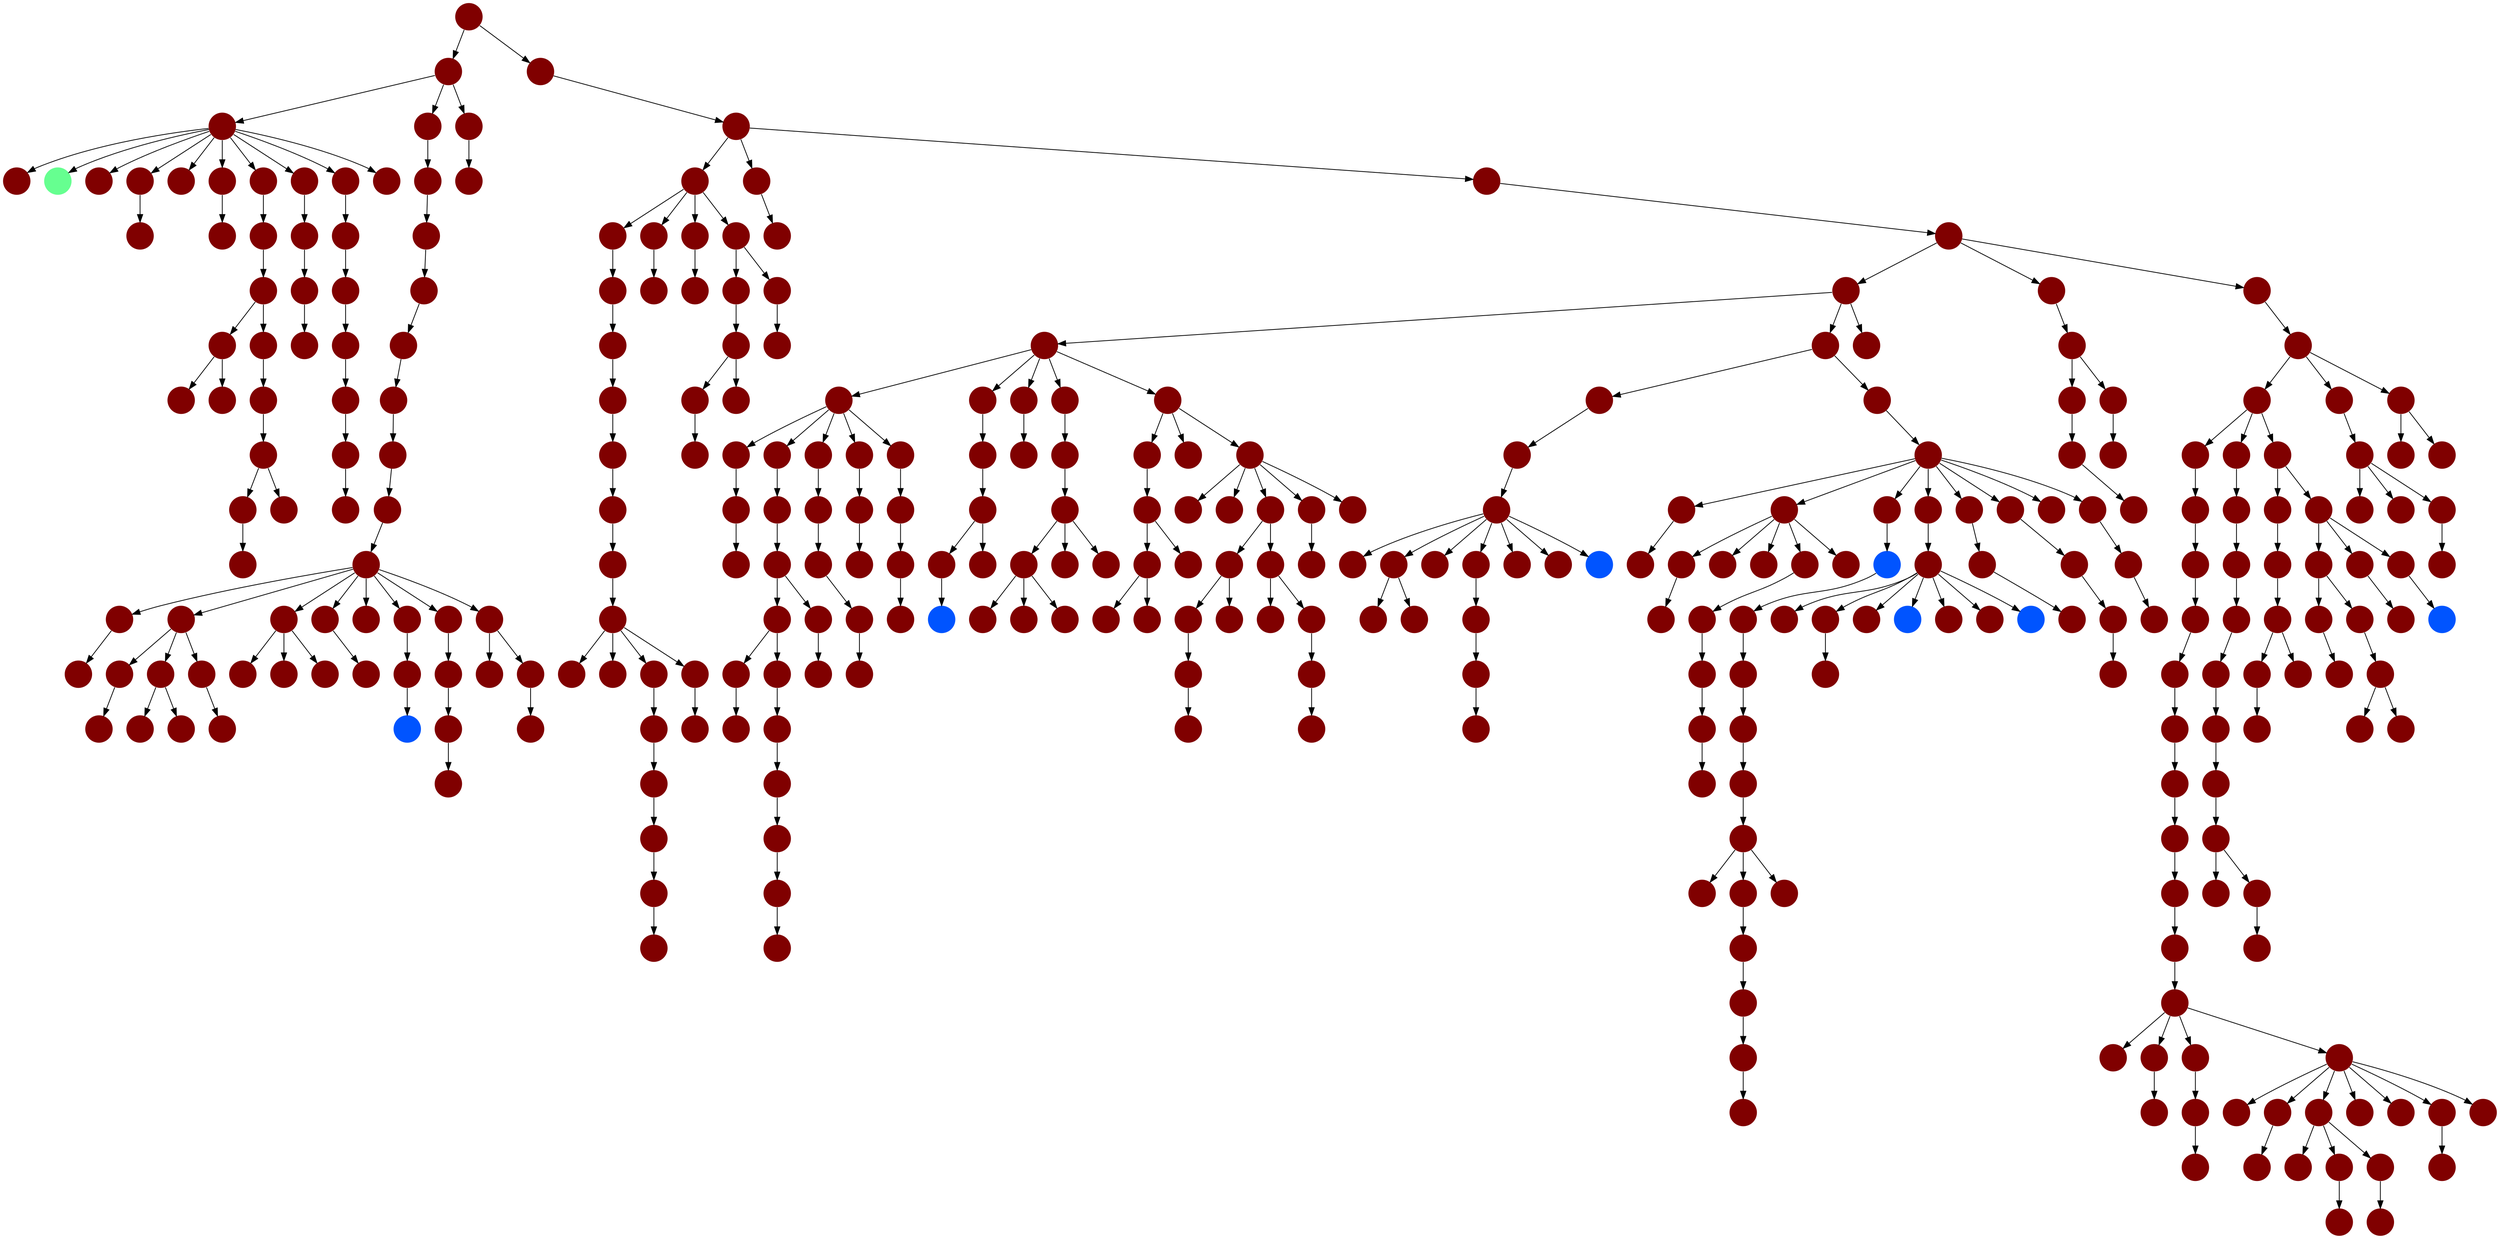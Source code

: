 digraph{
0 [tooltip = "Y", penwidth = 0, style = filled, fillcolor = "#800000", shape = circle, label = ""]
1 [tooltip = "Y", penwidth = 0, style = filled, fillcolor = "#800000", shape = circle, label = ""]
2 [tooltip = "Y", penwidth = 0, style = filled, fillcolor = "#800000", shape = circle, label = ""]
3 [tooltip = "Y", penwidth = 0, style = filled, fillcolor = "#800000", shape = circle, label = ""]
4 [tooltip = "Y", penwidth = 0, style = filled, fillcolor = "#800000", shape = circle, label = ""]
5 [tooltip = "Y", penwidth = 0, style = filled, fillcolor = "#800000", shape = circle, label = ""]
6 [tooltip = "Y", penwidth = 0, style = filled, fillcolor = "#800000", shape = circle, label = ""]
7 [tooltip = "Y", penwidth = 0, style = filled, fillcolor = "#800000", shape = circle, label = ""]
8 [tooltip = "Y", penwidth = 0, style = filled, fillcolor = "#800000", shape = circle, label = ""]
9 [tooltip = "Y", penwidth = 0, style = filled, fillcolor = "#800000", shape = circle, label = ""]
10 [tooltip = "Y", penwidth = 0, style = filled, fillcolor = "#800000", shape = circle, label = ""]
11 [tooltip = "Y", penwidth = 0, style = filled, fillcolor = "#800000", shape = circle, label = ""]
12 [tooltip = "Y", penwidth = 0, style = filled, fillcolor = "#800000", shape = circle, label = ""]
13 [tooltip = "Y", penwidth = 0, style = filled, fillcolor = "#800000", shape = circle, label = ""]
14 [tooltip = "Y", penwidth = 0, style = filled, fillcolor = "#800000", shape = circle, label = ""]
15 [tooltip = "Y", penwidth = 0, style = filled, fillcolor = "#800000", shape = circle, label = ""]
16 [tooltip = "Y", penwidth = 0, style = filled, fillcolor = "#800000", shape = circle, label = ""]
17 [tooltip = "Y", penwidth = 0, style = filled, fillcolor = "#800000", shape = circle, label = ""]
18 [tooltip = "Y", penwidth = 0, style = filled, fillcolor = "#800000", shape = circle, label = ""]
19 [tooltip = "Y", penwidth = 0, style = filled, fillcolor = "#800000", shape = circle, label = ""]
20 [tooltip = "Y", penwidth = 0, style = filled, fillcolor = "#800000", shape = circle, label = ""]
21 [tooltip = "Y", penwidth = 0, style = filled, fillcolor = "#800000", shape = circle, label = ""]
22 [tooltip = "Y", penwidth = 0, style = filled, fillcolor = "#800000", shape = circle, label = ""]
23 [tooltip = "Y", penwidth = 0, style = filled, fillcolor = "#800000", shape = circle, label = ""]
24 [tooltip = "Y", penwidth = 0, style = filled, fillcolor = "#800000", shape = circle, label = ""]
25 [tooltip = "Y", penwidth = 0, style = filled, fillcolor = "#800000", shape = circle, label = ""]
26 [tooltip = "Y", penwidth = 0, style = filled, fillcolor = "#800000", shape = circle, label = ""]
27 [tooltip = "Y", penwidth = 0, style = filled, fillcolor = "#800000", shape = circle, label = ""]
28 [tooltip = "Y", penwidth = 0, style = filled, fillcolor = "#800000", shape = circle, label = ""]
29 [tooltip = "Y", penwidth = 0, style = filled, fillcolor = "#800000", shape = circle, label = ""]
30 [tooltip = "Y", penwidth = 0, style = filled, fillcolor = "#800000", shape = circle, label = ""]
31 [tooltip = "Y", penwidth = 0, style = filled, fillcolor = "#800000", shape = circle, label = ""]
32 [tooltip = "Y", penwidth = 0, style = filled, fillcolor = "#800000", shape = circle, label = ""]
33 [tooltip = "F", penwidth = 0, style = filled, fillcolor = "#0054ff", shape = circle, label = ""]
34 [tooltip = "Y", penwidth = 0, style = filled, fillcolor = "#800000", shape = circle, label = ""]
35 [tooltip = "Y", penwidth = 0, style = filled, fillcolor = "#800000", shape = circle, label = ""]
36 [tooltip = "Y", penwidth = 0, style = filled, fillcolor = "#800000", shape = circle, label = ""]
37 [tooltip = "Y", penwidth = 0, style = filled, fillcolor = "#800000", shape = circle, label = ""]
38 [tooltip = "Y", penwidth = 0, style = filled, fillcolor = "#800000", shape = circle, label = ""]
39 [tooltip = "Y", penwidth = 0, style = filled, fillcolor = "#800000", shape = circle, label = ""]
40 [tooltip = "Y", penwidth = 0, style = filled, fillcolor = "#800000", shape = circle, label = ""]
41 [tooltip = "Y", penwidth = 0, style = filled, fillcolor = "#800000", shape = circle, label = ""]
42 [tooltip = "Y", penwidth = 0, style = filled, fillcolor = "#800000", shape = circle, label = ""]
43 [tooltip = "Y", penwidth = 0, style = filled, fillcolor = "#800000", shape = circle, label = ""]
44 [tooltip = "Y", penwidth = 0, style = filled, fillcolor = "#800000", shape = circle, label = ""]
45 [tooltip = "Y", penwidth = 0, style = filled, fillcolor = "#800000", shape = circle, label = ""]
46 [tooltip = "Y", penwidth = 0, style = filled, fillcolor = "#800000", shape = circle, label = ""]
47 [tooltip = "Y", penwidth = 0, style = filled, fillcolor = "#800000", shape = circle, label = ""]
48 [tooltip = "Y", penwidth = 0, style = filled, fillcolor = "#800000", shape = circle, label = ""]
49 [tooltip = "Y", penwidth = 0, style = filled, fillcolor = "#800000", shape = circle, label = ""]
50 [tooltip = "Y", penwidth = 0, style = filled, fillcolor = "#800000", shape = circle, label = ""]
51 [tooltip = "Y", penwidth = 0, style = filled, fillcolor = "#800000", shape = circle, label = ""]
52 [tooltip = "Y", penwidth = 0, style = filled, fillcolor = "#800000", shape = circle, label = ""]
53 [tooltip = "Y", penwidth = 0, style = filled, fillcolor = "#800000", shape = circle, label = ""]
54 [tooltip = "Y", penwidth = 0, style = filled, fillcolor = "#800000", shape = circle, label = ""]
55 [tooltip = "Y", penwidth = 0, style = filled, fillcolor = "#800000", shape = circle, label = ""]
56 [tooltip = "Y", penwidth = 0, style = filled, fillcolor = "#800000", shape = circle, label = ""]
57 [tooltip = "Y", penwidth = 0, style = filled, fillcolor = "#800000", shape = circle, label = ""]
58 [tooltip = "Y", penwidth = 0, style = filled, fillcolor = "#800000", shape = circle, label = ""]
59 [tooltip = "L", penwidth = 0, style = filled, fillcolor = "#66ff90", shape = circle, label = ""]
60 [tooltip = "Y", penwidth = 0, style = filled, fillcolor = "#800000", shape = circle, label = ""]
61 [tooltip = "Y", penwidth = 0, style = filled, fillcolor = "#800000", shape = circle, label = ""]
62 [tooltip = "Y", penwidth = 0, style = filled, fillcolor = "#800000", shape = circle, label = ""]
63 [tooltip = "Y", penwidth = 0, style = filled, fillcolor = "#800000", shape = circle, label = ""]
64 [tooltip = "Y", penwidth = 0, style = filled, fillcolor = "#800000", shape = circle, label = ""]
65 [tooltip = "Y", penwidth = 0, style = filled, fillcolor = "#800000", shape = circle, label = ""]
66 [tooltip = "Y", penwidth = 0, style = filled, fillcolor = "#800000", shape = circle, label = ""]
67 [tooltip = "Y", penwidth = 0, style = filled, fillcolor = "#800000", shape = circle, label = ""]
68 [tooltip = "Y", penwidth = 0, style = filled, fillcolor = "#800000", shape = circle, label = ""]
69 [tooltip = "F", penwidth = 0, style = filled, fillcolor = "#0054ff", shape = circle, label = ""]
70 [tooltip = "Y", penwidth = 0, style = filled, fillcolor = "#800000", shape = circle, label = ""]
71 [tooltip = "Y", penwidth = 0, style = filled, fillcolor = "#800000", shape = circle, label = ""]
72 [tooltip = "Y", penwidth = 0, style = filled, fillcolor = "#800000", shape = circle, label = ""]
73 [tooltip = "Y", penwidth = 0, style = filled, fillcolor = "#800000", shape = circle, label = ""]
74 [tooltip = "Y", penwidth = 0, style = filled, fillcolor = "#800000", shape = circle, label = ""]
75 [tooltip = "Y", penwidth = 0, style = filled, fillcolor = "#800000", shape = circle, label = ""]
76 [tooltip = "Y", penwidth = 0, style = filled, fillcolor = "#800000", shape = circle, label = ""]
77 [tooltip = "Y", penwidth = 0, style = filled, fillcolor = "#800000", shape = circle, label = ""]
78 [tooltip = "Y", penwidth = 0, style = filled, fillcolor = "#800000", shape = circle, label = ""]
79 [tooltip = "Y", penwidth = 0, style = filled, fillcolor = "#800000", shape = circle, label = ""]
80 [tooltip = "Y", penwidth = 0, style = filled, fillcolor = "#800000", shape = circle, label = ""]
81 [tooltip = "Y", penwidth = 0, style = filled, fillcolor = "#800000", shape = circle, label = ""]
82 [tooltip = "Y", penwidth = 0, style = filled, fillcolor = "#800000", shape = circle, label = ""]
83 [tooltip = "Y", penwidth = 0, style = filled, fillcolor = "#800000", shape = circle, label = ""]
84 [tooltip = "Y", penwidth = 0, style = filled, fillcolor = "#800000", shape = circle, label = ""]
85 [tooltip = "Y", penwidth = 0, style = filled, fillcolor = "#800000", shape = circle, label = ""]
86 [tooltip = "Y", penwidth = 0, style = filled, fillcolor = "#800000", shape = circle, label = ""]
87 [tooltip = "Y", penwidth = 0, style = filled, fillcolor = "#800000", shape = circle, label = ""]
88 [tooltip = "Y", penwidth = 0, style = filled, fillcolor = "#800000", shape = circle, label = ""]
89 [tooltip = "Y", penwidth = 0, style = filled, fillcolor = "#800000", shape = circle, label = ""]
90 [tooltip = "Y", penwidth = 0, style = filled, fillcolor = "#800000", shape = circle, label = ""]
91 [tooltip = "Y", penwidth = 0, style = filled, fillcolor = "#800000", shape = circle, label = ""]
92 [tooltip = "Y", penwidth = 0, style = filled, fillcolor = "#800000", shape = circle, label = ""]
93 [tooltip = "Y", penwidth = 0, style = filled, fillcolor = "#800000", shape = circle, label = ""]
94 [tooltip = "Y", penwidth = 0, style = filled, fillcolor = "#800000", shape = circle, label = ""]
95 [tooltip = "Y", penwidth = 0, style = filled, fillcolor = "#800000", shape = circle, label = ""]
96 [tooltip = "Y", penwidth = 0, style = filled, fillcolor = "#800000", shape = circle, label = ""]
97 [tooltip = "Y", penwidth = 0, style = filled, fillcolor = "#800000", shape = circle, label = ""]
98 [tooltip = "Y", penwidth = 0, style = filled, fillcolor = "#800000", shape = circle, label = ""]
99 [tooltip = "Y", penwidth = 0, style = filled, fillcolor = "#800000", shape = circle, label = ""]
100 [tooltip = "Y", penwidth = 0, style = filled, fillcolor = "#800000", shape = circle, label = ""]
101 [tooltip = "Y", penwidth = 0, style = filled, fillcolor = "#800000", shape = circle, label = ""]
102 [tooltip = "Y", penwidth = 0, style = filled, fillcolor = "#800000", shape = circle, label = ""]
103 [tooltip = "Y", penwidth = 0, style = filled, fillcolor = "#800000", shape = circle, label = ""]
104 [tooltip = "Y", penwidth = 0, style = filled, fillcolor = "#800000", shape = circle, label = ""]
105 [tooltip = "Y", penwidth = 0, style = filled, fillcolor = "#800000", shape = circle, label = ""]
106 [tooltip = "Y", penwidth = 0, style = filled, fillcolor = "#800000", shape = circle, label = ""]
107 [tooltip = "Y", penwidth = 0, style = filled, fillcolor = "#800000", shape = circle, label = ""]
108 [tooltip = "Y", penwidth = 0, style = filled, fillcolor = "#800000", shape = circle, label = ""]
109 [tooltip = "Y", penwidth = 0, style = filled, fillcolor = "#800000", shape = circle, label = ""]
110 [tooltip = "Y", penwidth = 0, style = filled, fillcolor = "#800000", shape = circle, label = ""]
111 [tooltip = "Y", penwidth = 0, style = filled, fillcolor = "#800000", shape = circle, label = ""]
112 [tooltip = "Y", penwidth = 0, style = filled, fillcolor = "#800000", shape = circle, label = ""]
113 [tooltip = "Y", penwidth = 0, style = filled, fillcolor = "#800000", shape = circle, label = ""]
114 [tooltip = "Y", penwidth = 0, style = filled, fillcolor = "#800000", shape = circle, label = ""]
115 [tooltip = "Y", penwidth = 0, style = filled, fillcolor = "#800000", shape = circle, label = ""]
116 [tooltip = "Y", penwidth = 0, style = filled, fillcolor = "#800000", shape = circle, label = ""]
117 [tooltip = "Y", penwidth = 0, style = filled, fillcolor = "#800000", shape = circle, label = ""]
118 [tooltip = "Y", penwidth = 0, style = filled, fillcolor = "#800000", shape = circle, label = ""]
119 [tooltip = "Y", penwidth = 0, style = filled, fillcolor = "#800000", shape = circle, label = ""]
120 [tooltip = "Y", penwidth = 0, style = filled, fillcolor = "#800000", shape = circle, label = ""]
121 [tooltip = "Y", penwidth = 0, style = filled, fillcolor = "#800000", shape = circle, label = ""]
122 [tooltip = "Y", penwidth = 0, style = filled, fillcolor = "#800000", shape = circle, label = ""]
123 [tooltip = "Y", penwidth = 0, style = filled, fillcolor = "#800000", shape = circle, label = ""]
124 [tooltip = "Y", penwidth = 0, style = filled, fillcolor = "#800000", shape = circle, label = ""]
125 [tooltip = "Y", penwidth = 0, style = filled, fillcolor = "#800000", shape = circle, label = ""]
126 [tooltip = "Y", penwidth = 0, style = filled, fillcolor = "#800000", shape = circle, label = ""]
127 [tooltip = "Y", penwidth = 0, style = filled, fillcolor = "#800000", shape = circle, label = ""]
128 [tooltip = "Y", penwidth = 0, style = filled, fillcolor = "#800000", shape = circle, label = ""]
129 [tooltip = "Y", penwidth = 0, style = filled, fillcolor = "#800000", shape = circle, label = ""]
130 [tooltip = "Y", penwidth = 0, style = filled, fillcolor = "#800000", shape = circle, label = ""]
131 [tooltip = "Y", penwidth = 0, style = filled, fillcolor = "#800000", shape = circle, label = ""]
132 [tooltip = "Y", penwidth = 0, style = filled, fillcolor = "#800000", shape = circle, label = ""]
133 [tooltip = "Y", penwidth = 0, style = filled, fillcolor = "#800000", shape = circle, label = ""]
134 [tooltip = "Y", penwidth = 0, style = filled, fillcolor = "#800000", shape = circle, label = ""]
135 [tooltip = "Y", penwidth = 0, style = filled, fillcolor = "#800000", shape = circle, label = ""]
136 [tooltip = "Y", penwidth = 0, style = filled, fillcolor = "#800000", shape = circle, label = ""]
137 [tooltip = "Y", penwidth = 0, style = filled, fillcolor = "#800000", shape = circle, label = ""]
138 [tooltip = "Y", penwidth = 0, style = filled, fillcolor = "#800000", shape = circle, label = ""]
139 [tooltip = "Y", penwidth = 0, style = filled, fillcolor = "#800000", shape = circle, label = ""]
140 [tooltip = "Y", penwidth = 0, style = filled, fillcolor = "#800000", shape = circle, label = ""]
141 [tooltip = "Y", penwidth = 0, style = filled, fillcolor = "#800000", shape = circle, label = ""]
142 [tooltip = "Y", penwidth = 0, style = filled, fillcolor = "#800000", shape = circle, label = ""]
143 [tooltip = "Y", penwidth = 0, style = filled, fillcolor = "#800000", shape = circle, label = ""]
144 [tooltip = "Y", penwidth = 0, style = filled, fillcolor = "#800000", shape = circle, label = ""]
145 [tooltip = "Y", penwidth = 0, style = filled, fillcolor = "#800000", shape = circle, label = ""]
146 [tooltip = "Y", penwidth = 0, style = filled, fillcolor = "#800000", shape = circle, label = ""]
147 [tooltip = "Y", penwidth = 0, style = filled, fillcolor = "#800000", shape = circle, label = ""]
148 [tooltip = "Y", penwidth = 0, style = filled, fillcolor = "#800000", shape = circle, label = ""]
149 [tooltip = "Y", penwidth = 0, style = filled, fillcolor = "#800000", shape = circle, label = ""]
150 [tooltip = "Y", penwidth = 0, style = filled, fillcolor = "#800000", shape = circle, label = ""]
151 [tooltip = "Y", penwidth = 0, style = filled, fillcolor = "#800000", shape = circle, label = ""]
152 [tooltip = "Y", penwidth = 0, style = filled, fillcolor = "#800000", shape = circle, label = ""]
153 [tooltip = "Y", penwidth = 0, style = filled, fillcolor = "#800000", shape = circle, label = ""]
154 [tooltip = "Y", penwidth = 0, style = filled, fillcolor = "#800000", shape = circle, label = ""]
155 [tooltip = "Y", penwidth = 0, style = filled, fillcolor = "#800000", shape = circle, label = ""]
156 [tooltip = "Y", penwidth = 0, style = filled, fillcolor = "#800000", shape = circle, label = ""]
157 [tooltip = "Y", penwidth = 0, style = filled, fillcolor = "#800000", shape = circle, label = ""]
158 [tooltip = "Y", penwidth = 0, style = filled, fillcolor = "#800000", shape = circle, label = ""]
159 [tooltip = "F", penwidth = 0, style = filled, fillcolor = "#0054ff", shape = circle, label = ""]
160 [tooltip = "Y", penwidth = 0, style = filled, fillcolor = "#800000", shape = circle, label = ""]
161 [tooltip = "Y", penwidth = 0, style = filled, fillcolor = "#800000", shape = circle, label = ""]
162 [tooltip = "Y", penwidth = 0, style = filled, fillcolor = "#800000", shape = circle, label = ""]
163 [tooltip = "Y", penwidth = 0, style = filled, fillcolor = "#800000", shape = circle, label = ""]
164 [tooltip = "Y", penwidth = 0, style = filled, fillcolor = "#800000", shape = circle, label = ""]
165 [tooltip = "Y", penwidth = 0, style = filled, fillcolor = "#800000", shape = circle, label = ""]
166 [tooltip = "Y", penwidth = 0, style = filled, fillcolor = "#800000", shape = circle, label = ""]
167 [tooltip = "Y", penwidth = 0, style = filled, fillcolor = "#800000", shape = circle, label = ""]
168 [tooltip = "Y", penwidth = 0, style = filled, fillcolor = "#800000", shape = circle, label = ""]
169 [tooltip = "Y", penwidth = 0, style = filled, fillcolor = "#800000", shape = circle, label = ""]
170 [tooltip = "Y", penwidth = 0, style = filled, fillcolor = "#800000", shape = circle, label = ""]
171 [tooltip = "Y", penwidth = 0, style = filled, fillcolor = "#800000", shape = circle, label = ""]
172 [tooltip = "Y", penwidth = 0, style = filled, fillcolor = "#800000", shape = circle, label = ""]
173 [tooltip = "Y", penwidth = 0, style = filled, fillcolor = "#800000", shape = circle, label = ""]
174 [tooltip = "Y", penwidth = 0, style = filled, fillcolor = "#800000", shape = circle, label = ""]
175 [tooltip = "Y", penwidth = 0, style = filled, fillcolor = "#800000", shape = circle, label = ""]
176 [tooltip = "Y", penwidth = 0, style = filled, fillcolor = "#800000", shape = circle, label = ""]
177 [tooltip = "Y", penwidth = 0, style = filled, fillcolor = "#800000", shape = circle, label = ""]
178 [tooltip = "Y", penwidth = 0, style = filled, fillcolor = "#800000", shape = circle, label = ""]
179 [tooltip = "Y", penwidth = 0, style = filled, fillcolor = "#800000", shape = circle, label = ""]
180 [tooltip = "Y", penwidth = 0, style = filled, fillcolor = "#800000", shape = circle, label = ""]
181 [tooltip = "Y", penwidth = 0, style = filled, fillcolor = "#800000", shape = circle, label = ""]
182 [tooltip = "Y", penwidth = 0, style = filled, fillcolor = "#800000", shape = circle, label = ""]
183 [tooltip = "Y", penwidth = 0, style = filled, fillcolor = "#800000", shape = circle, label = ""]
184 [tooltip = "Y", penwidth = 0, style = filled, fillcolor = "#800000", shape = circle, label = ""]
185 [tooltip = "Y", penwidth = 0, style = filled, fillcolor = "#800000", shape = circle, label = ""]
186 [tooltip = "Y", penwidth = 0, style = filled, fillcolor = "#800000", shape = circle, label = ""]
187 [tooltip = "Y", penwidth = 0, style = filled, fillcolor = "#800000", shape = circle, label = ""]
188 [tooltip = "Y", penwidth = 0, style = filled, fillcolor = "#800000", shape = circle, label = ""]
189 [tooltip = "Y", penwidth = 0, style = filled, fillcolor = "#800000", shape = circle, label = ""]
190 [tooltip = "Y", penwidth = 0, style = filled, fillcolor = "#800000", shape = circle, label = ""]
191 [tooltip = "Y", penwidth = 0, style = filled, fillcolor = "#800000", shape = circle, label = ""]
192 [tooltip = "Y", penwidth = 0, style = filled, fillcolor = "#800000", shape = circle, label = ""]
193 [tooltip = "Y", penwidth = 0, style = filled, fillcolor = "#800000", shape = circle, label = ""]
194 [tooltip = "Y", penwidth = 0, style = filled, fillcolor = "#800000", shape = circle, label = ""]
195 [tooltip = "Y", penwidth = 0, style = filled, fillcolor = "#800000", shape = circle, label = ""]
196 [tooltip = "Y", penwidth = 0, style = filled, fillcolor = "#800000", shape = circle, label = ""]
197 [tooltip = "Y", penwidth = 0, style = filled, fillcolor = "#800000", shape = circle, label = ""]
198 [tooltip = "F", penwidth = 0, style = filled, fillcolor = "#0054ff", shape = circle, label = ""]
199 [tooltip = "Y", penwidth = 0, style = filled, fillcolor = "#800000", shape = circle, label = ""]
200 [tooltip = "Y", penwidth = 0, style = filled, fillcolor = "#800000", shape = circle, label = ""]
201 [tooltip = "Y", penwidth = 0, style = filled, fillcolor = "#800000", shape = circle, label = ""]
202 [tooltip = "Y", penwidth = 0, style = filled, fillcolor = "#800000", shape = circle, label = ""]
203 [tooltip = "Y", penwidth = 0, style = filled, fillcolor = "#800000", shape = circle, label = ""]
204 [tooltip = "Y", penwidth = 0, style = filled, fillcolor = "#800000", shape = circle, label = ""]
205 [tooltip = "Y", penwidth = 0, style = filled, fillcolor = "#800000", shape = circle, label = ""]
206 [tooltip = "Y", penwidth = 0, style = filled, fillcolor = "#800000", shape = circle, label = ""]
207 [tooltip = "Y", penwidth = 0, style = filled, fillcolor = "#800000", shape = circle, label = ""]
208 [tooltip = "Y", penwidth = 0, style = filled, fillcolor = "#800000", shape = circle, label = ""]
209 [tooltip = "Y", penwidth = 0, style = filled, fillcolor = "#800000", shape = circle, label = ""]
210 [tooltip = "Y", penwidth = 0, style = filled, fillcolor = "#800000", shape = circle, label = ""]
211 [tooltip = "Y", penwidth = 0, style = filled, fillcolor = "#800000", shape = circle, label = ""]
212 [tooltip = "Y", penwidth = 0, style = filled, fillcolor = "#800000", shape = circle, label = ""]
213 [tooltip = "Y", penwidth = 0, style = filled, fillcolor = "#800000", shape = circle, label = ""]
214 [tooltip = "Y", penwidth = 0, style = filled, fillcolor = "#800000", shape = circle, label = ""]
215 [tooltip = "Y", penwidth = 0, style = filled, fillcolor = "#800000", shape = circle, label = ""]
216 [tooltip = "Y", penwidth = 0, style = filled, fillcolor = "#800000", shape = circle, label = ""]
217 [tooltip = "Y", penwidth = 0, style = filled, fillcolor = "#800000", shape = circle, label = ""]
218 [tooltip = "Y", penwidth = 0, style = filled, fillcolor = "#800000", shape = circle, label = ""]
219 [tooltip = "Y", penwidth = 0, style = filled, fillcolor = "#800000", shape = circle, label = ""]
220 [tooltip = "Y", penwidth = 0, style = filled, fillcolor = "#800000", shape = circle, label = ""]
221 [tooltip = "Y", penwidth = 0, style = filled, fillcolor = "#800000", shape = circle, label = ""]
222 [tooltip = "Y", penwidth = 0, style = filled, fillcolor = "#800000", shape = circle, label = ""]
223 [tooltip = "Y", penwidth = 0, style = filled, fillcolor = "#800000", shape = circle, label = ""]
224 [tooltip = "Y", penwidth = 0, style = filled, fillcolor = "#800000", shape = circle, label = ""]
225 [tooltip = "Y", penwidth = 0, style = filled, fillcolor = "#800000", shape = circle, label = ""]
226 [tooltip = "Y", penwidth = 0, style = filled, fillcolor = "#800000", shape = circle, label = ""]
227 [tooltip = "Y", penwidth = 0, style = filled, fillcolor = "#800000", shape = circle, label = ""]
228 [tooltip = "Y", penwidth = 0, style = filled, fillcolor = "#800000", shape = circle, label = ""]
229 [tooltip = "F", penwidth = 0, style = filled, fillcolor = "#0054ff", shape = circle, label = ""]
230 [tooltip = "Y", penwidth = 0, style = filled, fillcolor = "#800000", shape = circle, label = ""]
231 [tooltip = "Y", penwidth = 0, style = filled, fillcolor = "#800000", shape = circle, label = ""]
232 [tooltip = "Y", penwidth = 0, style = filled, fillcolor = "#800000", shape = circle, label = ""]
233 [tooltip = "Y", penwidth = 0, style = filled, fillcolor = "#800000", shape = circle, label = ""]
234 [tooltip = "Y", penwidth = 0, style = filled, fillcolor = "#800000", shape = circle, label = ""]
235 [tooltip = "Y", penwidth = 0, style = filled, fillcolor = "#800000", shape = circle, label = ""]
236 [tooltip = "Y", penwidth = 0, style = filled, fillcolor = "#800000", shape = circle, label = ""]
237 [tooltip = "Y", penwidth = 0, style = filled, fillcolor = "#800000", shape = circle, label = ""]
238 [tooltip = "Y", penwidth = 0, style = filled, fillcolor = "#800000", shape = circle, label = ""]
239 [tooltip = "Y", penwidth = 0, style = filled, fillcolor = "#800000", shape = circle, label = ""]
240 [tooltip = "Y", penwidth = 0, style = filled, fillcolor = "#800000", shape = circle, label = ""]
241 [tooltip = "Y", penwidth = 0, style = filled, fillcolor = "#800000", shape = circle, label = ""]
242 [tooltip = "Y", penwidth = 0, style = filled, fillcolor = "#800000", shape = circle, label = ""]
243 [tooltip = "Y", penwidth = 0, style = filled, fillcolor = "#800000", shape = circle, label = ""]
244 [tooltip = "Y", penwidth = 0, style = filled, fillcolor = "#800000", shape = circle, label = ""]
245 [tooltip = "Y", penwidth = 0, style = filled, fillcolor = "#800000", shape = circle, label = ""]
246 [tooltip = "Y", penwidth = 0, style = filled, fillcolor = "#800000", shape = circle, label = ""]
247 [tooltip = "Y", penwidth = 0, style = filled, fillcolor = "#800000", shape = circle, label = ""]
248 [tooltip = "Y", penwidth = 0, style = filled, fillcolor = "#800000", shape = circle, label = ""]
249 [tooltip = "Y", penwidth = 0, style = filled, fillcolor = "#800000", shape = circle, label = ""]
250 [tooltip = "Y", penwidth = 0, style = filled, fillcolor = "#800000", shape = circle, label = ""]
251 [tooltip = "Y", penwidth = 0, style = filled, fillcolor = "#800000", shape = circle, label = ""]
252 [tooltip = "Y", penwidth = 0, style = filled, fillcolor = "#800000", shape = circle, label = ""]
253 [tooltip = "Y", penwidth = 0, style = filled, fillcolor = "#800000", shape = circle, label = ""]
254 [tooltip = "Y", penwidth = 0, style = filled, fillcolor = "#800000", shape = circle, label = ""]
255 [tooltip = "Y", penwidth = 0, style = filled, fillcolor = "#800000", shape = circle, label = ""]
256 [tooltip = "Y", penwidth = 0, style = filled, fillcolor = "#800000", shape = circle, label = ""]
257 [tooltip = "Y", penwidth = 0, style = filled, fillcolor = "#800000", shape = circle, label = ""]
258 [tooltip = "Y", penwidth = 0, style = filled, fillcolor = "#800000", shape = circle, label = ""]
259 [tooltip = "Y", penwidth = 0, style = filled, fillcolor = "#800000", shape = circle, label = ""]
260 [tooltip = "Y", penwidth = 0, style = filled, fillcolor = "#800000", shape = circle, label = ""]
261 [tooltip = "Y", penwidth = 0, style = filled, fillcolor = "#800000", shape = circle, label = ""]
262 [tooltip = "Y", penwidth = 0, style = filled, fillcolor = "#800000", shape = circle, label = ""]
263 [tooltip = "Y", penwidth = 0, style = filled, fillcolor = "#800000", shape = circle, label = ""]
264 [tooltip = "Y", penwidth = 0, style = filled, fillcolor = "#800000", shape = circle, label = ""]
265 [tooltip = "Y", penwidth = 0, style = filled, fillcolor = "#800000", shape = circle, label = ""]
266 [tooltip = "Y", penwidth = 0, style = filled, fillcolor = "#800000", shape = circle, label = ""]
267 [tooltip = "Y", penwidth = 0, style = filled, fillcolor = "#800000", shape = circle, label = ""]
268 [tooltip = "Y", penwidth = 0, style = filled, fillcolor = "#800000", shape = circle, label = ""]
269 [tooltip = "Y", penwidth = 0, style = filled, fillcolor = "#800000", shape = circle, label = ""]
270 [tooltip = "F", penwidth = 0, style = filled, fillcolor = "#0054ff", shape = circle, label = ""]
271 [tooltip = "Y", penwidth = 0, style = filled, fillcolor = "#800000", shape = circle, label = ""]
272 [tooltip = "Y", penwidth = 0, style = filled, fillcolor = "#800000", shape = circle, label = ""]
273 [tooltip = "Y", penwidth = 0, style = filled, fillcolor = "#800000", shape = circle, label = ""]
274 [tooltip = "Y", penwidth = 0, style = filled, fillcolor = "#800000", shape = circle, label = ""]
275 [tooltip = "Y", penwidth = 0, style = filled, fillcolor = "#800000", shape = circle, label = ""]
276 [tooltip = "Y", penwidth = 0, style = filled, fillcolor = "#800000", shape = circle, label = ""]
277 [tooltip = "Y", penwidth = 0, style = filled, fillcolor = "#800000", shape = circle, label = ""]
278 [tooltip = "F", penwidth = 0, style = filled, fillcolor = "#0054ff", shape = circle, label = ""]
279 [tooltip = "Y", penwidth = 0, style = filled, fillcolor = "#800000", shape = circle, label = ""]
280 [tooltip = "Y", penwidth = 0, style = filled, fillcolor = "#800000", shape = circle, label = ""]
281 [tooltip = "Y", penwidth = 0, style = filled, fillcolor = "#800000", shape = circle, label = ""]
282 [tooltip = "Y", penwidth = 0, style = filled, fillcolor = "#800000", shape = circle, label = ""]
283 [tooltip = "Y", penwidth = 0, style = filled, fillcolor = "#800000", shape = circle, label = ""]
284 [tooltip = "Y", penwidth = 0, style = filled, fillcolor = "#800000", shape = circle, label = ""]
285 [tooltip = "Y", penwidth = 0, style = filled, fillcolor = "#800000", shape = circle, label = ""]
286 [tooltip = "Y", penwidth = 0, style = filled, fillcolor = "#800000", shape = circle, label = ""]
287 [tooltip = "Y", penwidth = 0, style = filled, fillcolor = "#800000", shape = circle, label = ""]
288 [tooltip = "Y", penwidth = 0, style = filled, fillcolor = "#800000", shape = circle, label = ""]
289 [tooltip = "Y", penwidth = 0, style = filled, fillcolor = "#800000", shape = circle, label = ""]
290 [tooltip = "Y", penwidth = 0, style = filled, fillcolor = "#800000", shape = circle, label = ""]
291 [tooltip = "Y", penwidth = 0, style = filled, fillcolor = "#800000", shape = circle, label = ""]
292 [tooltip = "Y", penwidth = 0, style = filled, fillcolor = "#800000", shape = circle, label = ""]
293 [tooltip = "Y", penwidth = 0, style = filled, fillcolor = "#800000", shape = circle, label = ""]
294 [tooltip = "Y", penwidth = 0, style = filled, fillcolor = "#800000", shape = circle, label = ""]
295 [tooltip = "Y", penwidth = 0, style = filled, fillcolor = "#800000", shape = circle, label = ""]
296 [tooltip = "Y", penwidth = 0, style = filled, fillcolor = "#800000", shape = circle, label = ""]
297 [tooltip = "Y", penwidth = 0, style = filled, fillcolor = "#800000", shape = circle, label = ""]
298 [tooltip = "Y", penwidth = 0, style = filled, fillcolor = "#800000", shape = circle, label = ""]
299 [tooltip = "Y", penwidth = 0, style = filled, fillcolor = "#800000", shape = circle, label = ""]
300 [tooltip = "Y", penwidth = 0, style = filled, fillcolor = "#800000", shape = circle, label = ""]
301 [tooltip = "Y", penwidth = 0, style = filled, fillcolor = "#800000", shape = circle, label = ""]
302 [tooltip = "Y", penwidth = 0, style = filled, fillcolor = "#800000", shape = circle, label = ""]
303 [tooltip = "Y", penwidth = 0, style = filled, fillcolor = "#800000", shape = circle, label = ""]
304 [tooltip = "Y", penwidth = 0, style = filled, fillcolor = "#800000", shape = circle, label = ""]
305 [tooltip = "Y", penwidth = 0, style = filled, fillcolor = "#800000", shape = circle, label = ""]
306 [tooltip = "Y", penwidth = 0, style = filled, fillcolor = "#800000", shape = circle, label = ""]
307 [tooltip = "Y", penwidth = 0, style = filled, fillcolor = "#800000", shape = circle, label = ""]
308 [tooltip = "Y", penwidth = 0, style = filled, fillcolor = "#800000", shape = circle, label = ""]
309 [tooltip = "Y", penwidth = 0, style = filled, fillcolor = "#800000", shape = circle, label = ""]
310 [tooltip = "Y", penwidth = 0, style = filled, fillcolor = "#800000", shape = circle, label = ""]
311 [tooltip = "Y", penwidth = 0, style = filled, fillcolor = "#800000", shape = circle, label = ""]
312 [tooltip = "Y", penwidth = 0, style = filled, fillcolor = "#800000", shape = circle, label = ""]
313 [tooltip = "Y", penwidth = 0, style = filled, fillcolor = "#800000", shape = circle, label = ""]
314 [tooltip = "Y", penwidth = 0, style = filled, fillcolor = "#800000", shape = circle, label = ""]
315 [tooltip = "Y", penwidth = 0, style = filled, fillcolor = "#800000", shape = circle, label = ""]
316 [tooltip = "Y", penwidth = 0, style = filled, fillcolor = "#800000", shape = circle, label = ""]
317 [tooltip = "Y", penwidth = 0, style = filled, fillcolor = "#800000", shape = circle, label = ""]
318 [tooltip = "Y", penwidth = 0, style = filled, fillcolor = "#800000", shape = circle, label = ""]
319 [tooltip = "Y", penwidth = 0, style = filled, fillcolor = "#800000", shape = circle, label = ""]
320 [tooltip = "Y", penwidth = 0, style = filled, fillcolor = "#800000", shape = circle, label = ""]
321 [tooltip = "Y", penwidth = 0, style = filled, fillcolor = "#800000", shape = circle, label = ""]
322 [tooltip = "Y", penwidth = 0, style = filled, fillcolor = "#800000", shape = circle, label = ""]
323 [tooltip = "Y", penwidth = 0, style = filled, fillcolor = "#800000", shape = circle, label = ""]
324 [tooltip = "Y", penwidth = 0, style = filled, fillcolor = "#800000", shape = circle, label = ""]
325 [tooltip = "Y", penwidth = 0, style = filled, fillcolor = "#800000", shape = circle, label = ""]
326 [tooltip = "Y", penwidth = 0, style = filled, fillcolor = "#800000", shape = circle, label = ""]
327 [tooltip = "Y", penwidth = 0, style = filled, fillcolor = "#800000", shape = circle, label = ""]
328 [tooltip = "Y", penwidth = 0, style = filled, fillcolor = "#800000", shape = circle, label = ""]
329 [tooltip = "Y", penwidth = 0, style = filled, fillcolor = "#800000", shape = circle, label = ""]
330 [tooltip = "Y", penwidth = 0, style = filled, fillcolor = "#800000", shape = circle, label = ""]
331 [tooltip = "Y", penwidth = 0, style = filled, fillcolor = "#800000", shape = circle, label = ""]
332 [tooltip = "Y", penwidth = 0, style = filled, fillcolor = "#800000", shape = circle, label = ""]
242 -> 237
72 -> 224
170 -> 171
62 -> 64
141 -> 132
197 -> 205
118 -> 197
17 -> 312
156 -> 260
64 -> 261
251 -> 299
39 -> 17
121 -> 117
303 -> 302
227 -> 305
140 -> 137
260 -> 126
23 -> 31
9 -> 77
205 -> 204
234 -> 161
162 -> 274
10 -> 7
101 -> 258
6 -> 10
61 -> 170
237 -> 240
138 -> 146
274 -> 285
61 -> 187
235 -> 225
254 -> 165
17 -> 23
40 -> 38
141 -> 148
186 -> 267
163 -> 164
108 -> 105
74 -> 73
83 -> 85
240 -> 241
3 -> 2
307 -> 308
16 -> 15
209 -> 206
111 -> 116
44 -> 39
233 -> 280
77 -> 154
12 -> 166
98 -> 97
201 -> 233
105 -> 106
126 -> 307
7 -> 5
298 -> 293
244 -> 243
292 -> 264
213 -> 83
71 -> 79
305 -> 40
235 -> 236
22 -> 32
50 -> 55
22 -> 25
302 -> 322
289 -> 279
124 -> 121
70 -> 65
113 -> 107
55 -> 328
268 -> 198
225 -> 324
125 -> 75
62 -> 60
79 -> 70
167 -> 287
312 -> 311
21 -> 42
107 -> 109
125 -> 122
75 -> 290
151 -> 217
102 -> 100
132 -> 135
61 -> 63
76 -> 321
11 -> 14
17 -> 29
61 -> 195
236 -> 271
258 -> 257
264 -> 265
70 -> 66
143 -> 136
49 -> 84
277 -> 16
152 -> 150
256 -> 3
48 -> 51
209 -> 207
193 -> 194
202 -> 200
100 -> 156
141 -> 131
36 -> 18
206 -> 210
141 -> 144
94 -> 92
184 -> 291
106 -> 110
119 -> 288
76 -> 230
71 -> 74
216 -> 326
197 -> 214
140 -> 138
107 -> 57
174 -> 173
247 -> 249
122 -> 120
294 -> 297
48 -> 45
6 -> 13
48 -> 47
110 -> 284
114 -> 111
133 -> 145
6 -> 234
124 -> 118
41 -> 28
14 -> 6
87 -> 212
17 -> 26
254 -> 273
154 -> 158
116 -> 115
11 -> 245
328 -> 327
219 -> 232
188 -> 186
255 -> 254
217 -> 323
112 -> 103
61 -> 59
155 -> 247
42 -> 37
76 -> 289
71 -> 90
6 -> 294
94 -> 99
313 -> 310
217 -> 216
296 -> 320
70 -> 192
48 -> 50
14 -> 12
61 -> 172
300 -> 318
247 -> 235
60 -> 301
17 -> 22
272 -> 168
99 -> 316
242 -> 238
14 -> 54
107 -> 112
21 -> 315
35 -> 33
182 -> 183
200 -> 199
78 -> 229
71 -> 76
70 -> 278
66 -> 191
82 -> 68
17 -> 41
301 -> 329
248 -> 89
123 -> 222
11 -> 49
158 -> 159
96 -> 95
14 -> 9
263 -> 157
1 -> 0
295 -> 98
165 -> 163
312 -> 313
70 -> 67
21 -> 20
282 -> 276
139 -> 133
46 -> 4
141 -> 134
229 -> 231
68 -> 87
14 -> 155
261 -> 262
161 -> 296
179 -> 185
70 -> 69
70 -> 86
308 -> 306
209 -> 211
199 -> 201
175 -> 176
249 -> 246
20 -> 27
275 -> 277
155 -> 160
125 -> 124
297 -> 219
141 -> 130
60 -> 228
187 -> 181
54 -> 283
61 -> 58
115 -> 113
276 -> 275
6 -> 256
239 -> 331
53 -> 48
283 -> 209
76 -> 203
48 -> 270
89 -> 213
43 -> 44
206 -> 208
247 -> 190
61 -> 223
167 -> 175
241 -> 239
303 -> 304
132 -> 143
131 -> 129
17 -> 21
49 -> 56
46 -> 250
226 -> 244
236 -> 272
132 -> 149
96 -> 101
181 -> 179
195 -> 196
231 -> 119
42 -> 34
292 -> 167
261 -> 263
221 -> 242
128 -> 127
308 -> 309
38 -> 43
85 -> 162
247 -> 189
71 -> 78
280 -> 266
80 -> 220
84 -> 71
206 -> 330
320 -> 319
29 -> 35
168 -> 253
81 -> 80
257 -> 303
97 -> 94
309 -> 332
185 -> 188
287 -> 1
94 -> 91
152 -> 153
109 -> 108
157 -> 295
285 -> 140
140 -> 141
288 -> 221
186 -> 182
71 -> 88
90 -> 325
154 -> 169
262 -> 259
98 -> 96
13 -> 252
292 -> 268
140 -> 139
216 -> 215
48 -> 52
61 -> 174
98 -> 152
184 -> 180
93 -> 218
56 -> 53
149 -> 147
155 -> 151
315 -> 314
17 -> 19
22 -> 24
60 -> 61
144 -> 286
157 -> 255
61 -> 202
71 -> 82
157 -> 11
179 -> 184
101 -> 292
242 -> 177
48 -> 46
290 -> 114
247 -> 269
96 -> 93
261 -> 125
125 -> 123
225 -> 226
218 -> 248
95 -> 102
28 -> 36
107 -> 104
279 -> 298
141 -> 142
273 -> 317
228 -> 227
251 -> 300
299 -> 128
325 -> 281
1 -> 8
293 -> 178
252 -> 251
71 -> 81
299 -> 282
196 -> 193
19 -> 30
76 -> 72
}